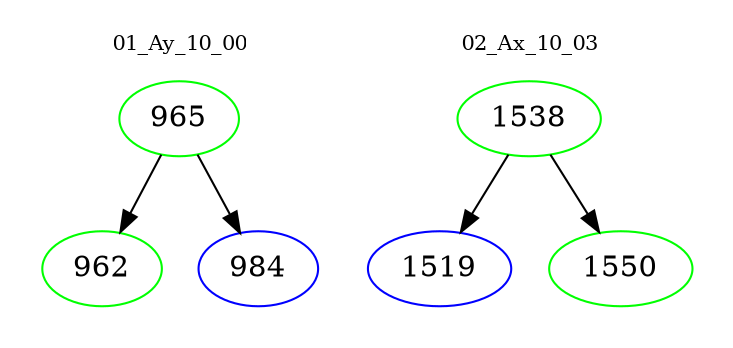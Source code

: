 digraph{
subgraph cluster_0 {
color = white
label = "01_Ay_10_00";
fontsize=10;
T0_965 [label="965", color="green"]
T0_965 -> T0_962 [color="black"]
T0_962 [label="962", color="green"]
T0_965 -> T0_984 [color="black"]
T0_984 [label="984", color="blue"]
}
subgraph cluster_1 {
color = white
label = "02_Ax_10_03";
fontsize=10;
T1_1538 [label="1538", color="green"]
T1_1538 -> T1_1519 [color="black"]
T1_1519 [label="1519", color="blue"]
T1_1538 -> T1_1550 [color="black"]
T1_1550 [label="1550", color="green"]
}
}
